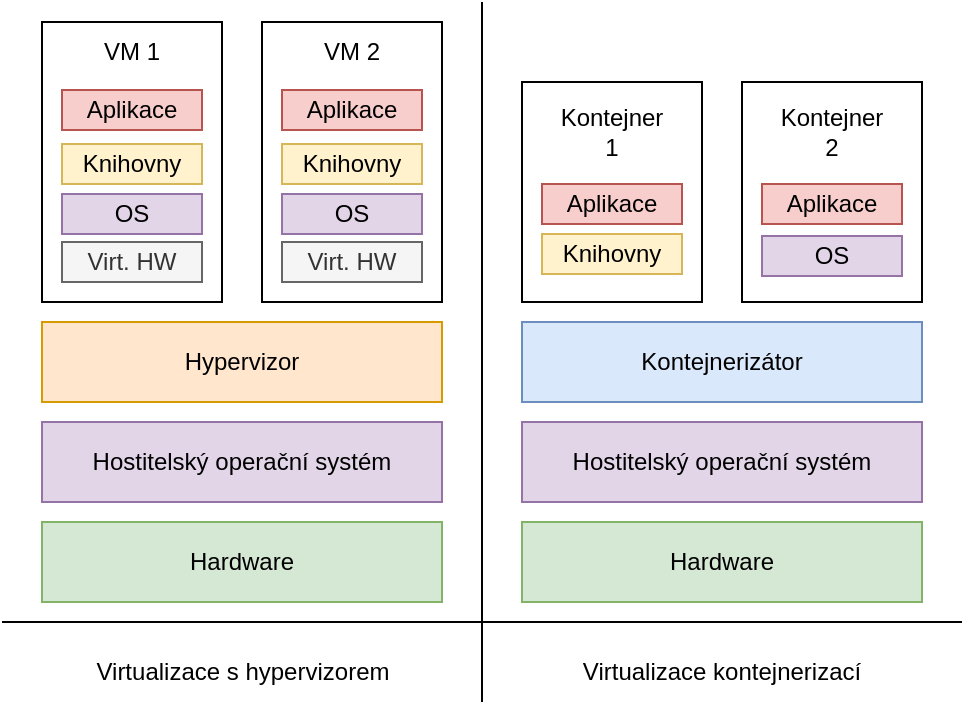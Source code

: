 <mxfile version="21.2.1" type="device">
  <diagram name="Stránka-1" id="iBqJIvzIUTcSNwA84Ejv">
    <mxGraphModel dx="978" dy="566" grid="1" gridSize="10" guides="1" tooltips="1" connect="1" arrows="1" fold="1" page="1" pageScale="1" pageWidth="827" pageHeight="1169" math="0" shadow="0">
      <root>
        <mxCell id="0" />
        <mxCell id="1" parent="0" />
        <mxCell id="4LBaCRIxFxh5mlwqQXH--3" value="Hostitelský&amp;nbsp;operační systém" style="rounded=0;whiteSpace=wrap;html=1;fillColor=#e1d5e7;strokeColor=#9673a6;" parent="1" vertex="1">
          <mxGeometry x="470" y="310" width="200" height="40" as="geometry" />
        </mxCell>
        <mxCell id="4LBaCRIxFxh5mlwqQXH--4" value="Kontejnerizátor" style="rounded=0;whiteSpace=wrap;html=1;fillColor=#dae8fc;strokeColor=#6c8ebf;" parent="1" vertex="1">
          <mxGeometry x="470" y="260" width="200" height="40" as="geometry" />
        </mxCell>
        <mxCell id="pYXKpsfi_DZBPW5GMUmb-1" value="Hardware" style="rounded=0;whiteSpace=wrap;html=1;fillColor=#d5e8d4;strokeColor=#82b366;" parent="1" vertex="1">
          <mxGeometry x="470" y="360" width="200" height="40" as="geometry" />
        </mxCell>
        <mxCell id="jWprWqHJ4PRcu9lo71a--3" value="Hostitelský operační systém" style="rounded=0;whiteSpace=wrap;html=1;fillColor=#e1d5e7;strokeColor=#9673a6;" parent="1" vertex="1">
          <mxGeometry x="230" y="310" width="200" height="40" as="geometry" />
        </mxCell>
        <mxCell id="jWprWqHJ4PRcu9lo71a--4" value="Hypervizor" style="rounded=0;whiteSpace=wrap;html=1;fillColor=#ffe6cc;strokeColor=#d79b00;" parent="1" vertex="1">
          <mxGeometry x="230" y="260" width="200" height="40" as="geometry" />
        </mxCell>
        <mxCell id="jWprWqHJ4PRcu9lo71a--5" value="Hardware" style="rounded=0;whiteSpace=wrap;html=1;fillColor=#d5e8d4;strokeColor=#82b366;" parent="1" vertex="1">
          <mxGeometry x="230" y="360" width="200" height="40" as="geometry" />
        </mxCell>
        <mxCell id="jWprWqHJ4PRcu9lo71a--8" value="" style="rounded=0;whiteSpace=wrap;html=1;" parent="1" vertex="1">
          <mxGeometry x="230" y="110" width="90" height="140" as="geometry" />
        </mxCell>
        <mxCell id="jWprWqHJ4PRcu9lo71a--10" value="Aplikace" style="rounded=0;whiteSpace=wrap;html=1;fillColor=#f8cecc;strokeColor=#b85450;" parent="1" vertex="1">
          <mxGeometry x="240" y="144" width="70" height="20" as="geometry" />
        </mxCell>
        <mxCell id="jWprWqHJ4PRcu9lo71a--11" value="Knihovny" style="rounded=0;whiteSpace=wrap;html=1;fillColor=#fff2cc;strokeColor=#d6b656;" parent="1" vertex="1">
          <mxGeometry x="240" y="171" width="70" height="20" as="geometry" />
        </mxCell>
        <mxCell id="jWprWqHJ4PRcu9lo71a--12" value="OS" style="rounded=0;whiteSpace=wrap;html=1;fillColor=#e1d5e7;strokeColor=#9673a6;" parent="1" vertex="1">
          <mxGeometry x="240" y="196" width="70" height="20" as="geometry" />
        </mxCell>
        <mxCell id="jWprWqHJ4PRcu9lo71a--13" value="Virt. HW" style="rounded=0;whiteSpace=wrap;html=1;fillColor=#f5f5f5;fontColor=#333333;strokeColor=#666666;" parent="1" vertex="1">
          <mxGeometry x="240" y="220" width="70" height="20" as="geometry" />
        </mxCell>
        <mxCell id="jWprWqHJ4PRcu9lo71a--16" value="VM 1" style="text;html=1;strokeColor=none;fillColor=none;align=center;verticalAlign=middle;whiteSpace=wrap;rounded=0;" parent="1" vertex="1">
          <mxGeometry x="245" y="110" width="60" height="30" as="geometry" />
        </mxCell>
        <mxCell id="jWprWqHJ4PRcu9lo71a--23" value="" style="rounded=0;whiteSpace=wrap;html=1;" parent="1" vertex="1">
          <mxGeometry x="340" y="110" width="90" height="140" as="geometry" />
        </mxCell>
        <mxCell id="jWprWqHJ4PRcu9lo71a--24" value="Aplikace" style="rounded=0;whiteSpace=wrap;html=1;fillColor=#f8cecc;strokeColor=#b85450;" parent="1" vertex="1">
          <mxGeometry x="350" y="144" width="70" height="20" as="geometry" />
        </mxCell>
        <mxCell id="jWprWqHJ4PRcu9lo71a--25" value="Knihovny" style="rounded=0;whiteSpace=wrap;html=1;fillColor=#fff2cc;strokeColor=#d6b656;" parent="1" vertex="1">
          <mxGeometry x="350" y="171" width="70" height="20" as="geometry" />
        </mxCell>
        <mxCell id="jWprWqHJ4PRcu9lo71a--26" value="OS" style="rounded=0;whiteSpace=wrap;html=1;fillColor=#e1d5e7;strokeColor=#9673a6;" parent="1" vertex="1">
          <mxGeometry x="350" y="196" width="70" height="20" as="geometry" />
        </mxCell>
        <mxCell id="jWprWqHJ4PRcu9lo71a--27" value="Virt. HW" style="rounded=0;whiteSpace=wrap;html=1;fillColor=#f5f5f5;fontColor=#333333;strokeColor=#666666;" parent="1" vertex="1">
          <mxGeometry x="350" y="220" width="70" height="20" as="geometry" />
        </mxCell>
        <mxCell id="jWprWqHJ4PRcu9lo71a--28" value="VM 2" style="text;html=1;strokeColor=none;fillColor=none;align=center;verticalAlign=middle;whiteSpace=wrap;rounded=0;" parent="1" vertex="1">
          <mxGeometry x="355" y="110" width="60" height="30" as="geometry" />
        </mxCell>
        <mxCell id="jWprWqHJ4PRcu9lo71a--31" value="" style="rounded=0;whiteSpace=wrap;html=1;" parent="1" vertex="1">
          <mxGeometry x="470" y="140" width="90" height="110" as="geometry" />
        </mxCell>
        <mxCell id="jWprWqHJ4PRcu9lo71a--32" value="Aplikace" style="rounded=0;whiteSpace=wrap;html=1;fillColor=#f8cecc;strokeColor=#b85450;" parent="1" vertex="1">
          <mxGeometry x="480" y="191" width="70" height="20" as="geometry" />
        </mxCell>
        <mxCell id="jWprWqHJ4PRcu9lo71a--33" value="Knihovny" style="rounded=0;whiteSpace=wrap;html=1;fillColor=#fff2cc;strokeColor=#d6b656;" parent="1" vertex="1">
          <mxGeometry x="480" y="216" width="70" height="20" as="geometry" />
        </mxCell>
        <mxCell id="jWprWqHJ4PRcu9lo71a--34" value="" style="rounded=0;whiteSpace=wrap;html=1;" parent="1" vertex="1">
          <mxGeometry x="580" y="140" width="90" height="110" as="geometry" />
        </mxCell>
        <mxCell id="jWprWqHJ4PRcu9lo71a--35" value="Aplikace" style="rounded=0;whiteSpace=wrap;html=1;fillColor=#f8cecc;strokeColor=#b85450;" parent="1" vertex="1">
          <mxGeometry x="590" y="191" width="70" height="20" as="geometry" />
        </mxCell>
        <mxCell id="jWprWqHJ4PRcu9lo71a--37" value="OS" style="rounded=0;whiteSpace=wrap;html=1;fillColor=#e1d5e7;strokeColor=#9673a6;" parent="1" vertex="1">
          <mxGeometry x="590" y="217" width="70" height="20" as="geometry" />
        </mxCell>
        <mxCell id="jWprWqHJ4PRcu9lo71a--38" value="Kontejner 1" style="text;html=1;strokeColor=none;fillColor=none;align=center;verticalAlign=middle;whiteSpace=wrap;rounded=0;" parent="1" vertex="1">
          <mxGeometry x="485" y="150" width="60" height="30" as="geometry" />
        </mxCell>
        <mxCell id="jWprWqHJ4PRcu9lo71a--39" value="Kontejner 2" style="text;html=1;strokeColor=none;fillColor=none;align=center;verticalAlign=middle;whiteSpace=wrap;rounded=0;" parent="1" vertex="1">
          <mxGeometry x="595" y="150" width="60" height="30" as="geometry" />
        </mxCell>
        <mxCell id="A6xIe350QPP3imMeOFRg-1" value="Virtualizace s hypervizorem" style="text;html=1;strokeColor=none;fillColor=none;align=center;verticalAlign=middle;whiteSpace=wrap;rounded=0;" parent="1" vertex="1">
          <mxGeometry x="253.75" y="420" width="152.5" height="30" as="geometry" />
        </mxCell>
        <mxCell id="A6xIe350QPP3imMeOFRg-2" value="Virtualizace kontejnerizací" style="text;html=1;strokeColor=none;fillColor=none;align=center;verticalAlign=middle;whiteSpace=wrap;rounded=0;" parent="1" vertex="1">
          <mxGeometry x="495" y="420" width="150" height="30" as="geometry" />
        </mxCell>
        <mxCell id="kEK6WlMRbnBpwWsfJ7AC-2" value="" style="endArrow=none;html=1;rounded=0;" edge="1" parent="1">
          <mxGeometry width="50" height="50" relative="1" as="geometry">
            <mxPoint x="210" y="410" as="sourcePoint" />
            <mxPoint x="690" y="410" as="targetPoint" />
          </mxGeometry>
        </mxCell>
        <mxCell id="kEK6WlMRbnBpwWsfJ7AC-3" value="" style="endArrow=none;html=1;rounded=0;" edge="1" parent="1">
          <mxGeometry width="50" height="50" relative="1" as="geometry">
            <mxPoint x="450" y="450" as="sourcePoint" />
            <mxPoint x="450" y="100" as="targetPoint" />
          </mxGeometry>
        </mxCell>
      </root>
    </mxGraphModel>
  </diagram>
</mxfile>
